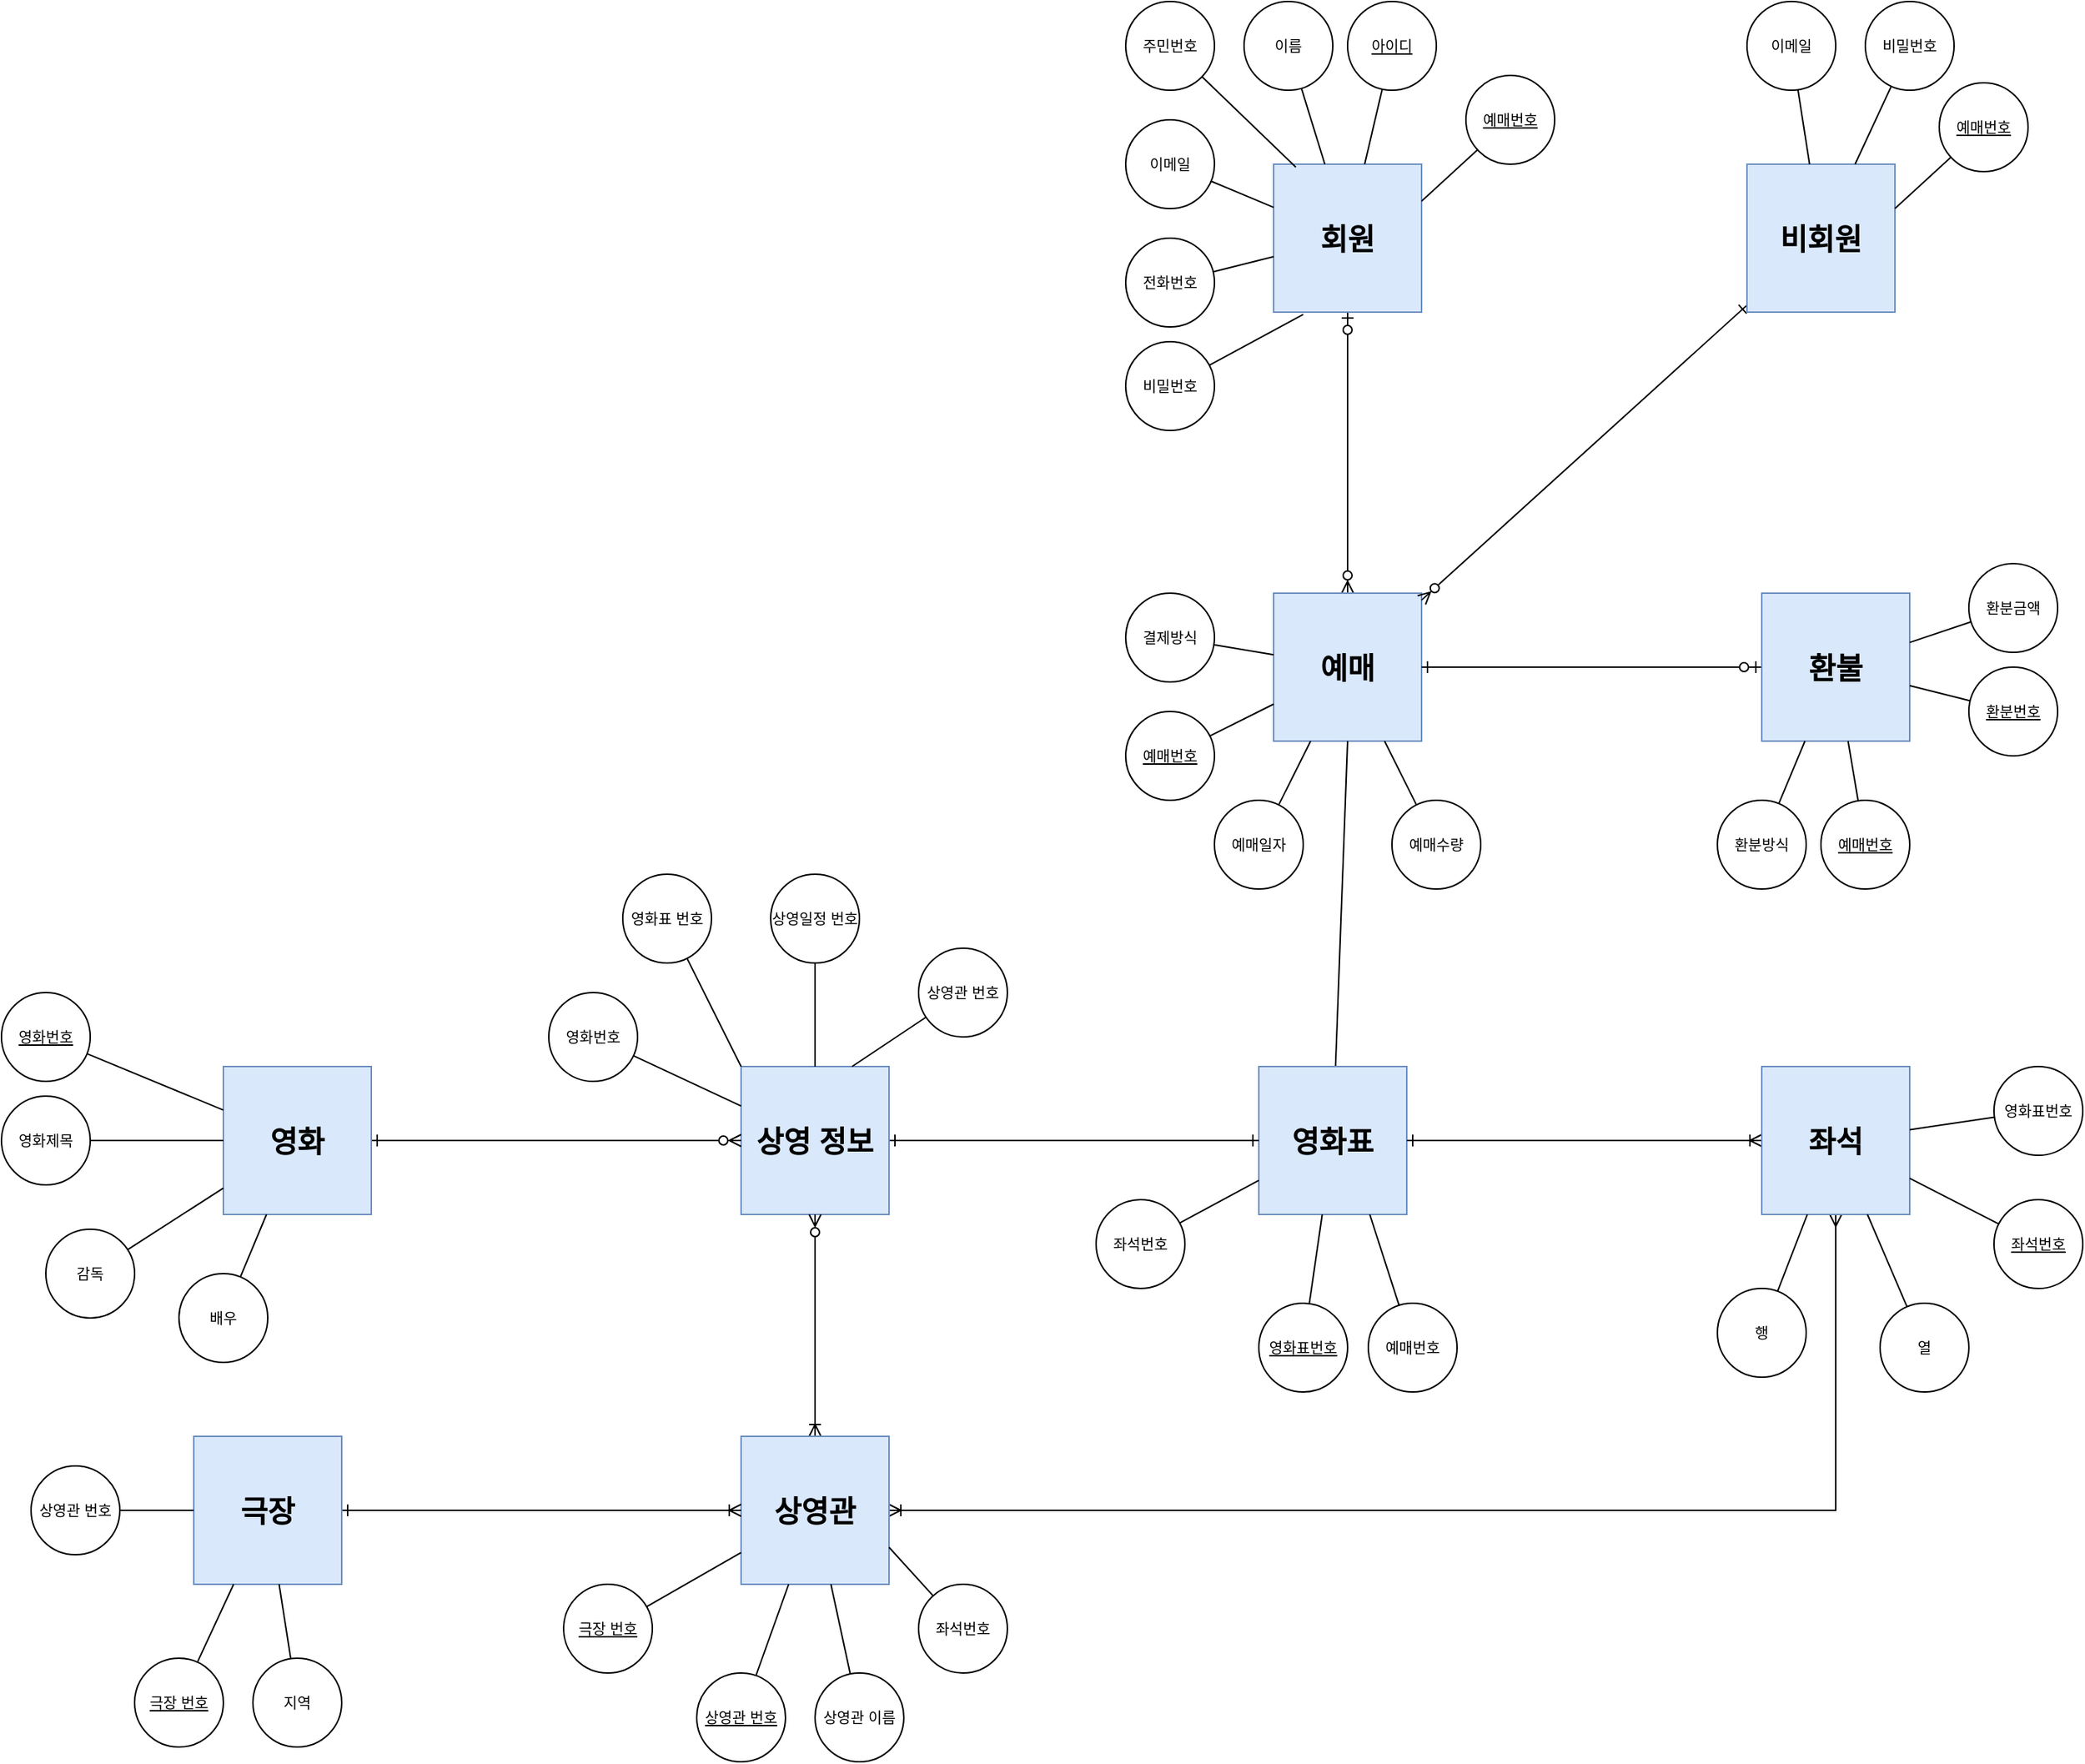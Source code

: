 <mxfile version="17.5.0" type="device"><diagram id="STWOtamlQGFITbDYelSs" name="Page-1"><mxGraphModel dx="2064" dy="663" grid="1" gridSize="10" guides="1" tooltips="1" connect="1" arrows="1" fold="1" page="1" pageScale="1" pageWidth="827" pageHeight="1169" math="0" shadow="0"><root><mxCell id="0"/><mxCell id="1" parent="0"/><mxCell id="BCXkPbG0icE-3IlQVyYx-29" style="edgeStyle=none;rounded=0;orthogonalLoop=1;jettySize=auto;html=1;fontSize=10;endArrow=ERzeroToMany;endFill=0;startArrow=ERzeroToOne;startFill=0;" edge="1" parent="1" source="BCXkPbG0icE-3IlQVyYx-1" target="BCXkPbG0icE-3IlQVyYx-15"><mxGeometry relative="1" as="geometry"/></mxCell><mxCell id="BCXkPbG0icE-3IlQVyYx-1" value="회원" style="whiteSpace=wrap;html=1;aspect=fixed;fillColor=#dae8fc;strokeColor=#6c8ebf;fontSize=20;fontStyle=1" vertex="1" parent="1"><mxGeometry x="320" y="330" width="100" height="100" as="geometry"/></mxCell><mxCell id="BCXkPbG0icE-3IlQVyYx-13" value="" style="edgeStyle=none;rounded=0;orthogonalLoop=1;jettySize=auto;html=1;fontSize=10;endArrow=none;endFill=0;" edge="1" parent="1" source="BCXkPbG0icE-3IlQVyYx-2" target="BCXkPbG0icE-3IlQVyYx-1"><mxGeometry relative="1" as="geometry"/></mxCell><mxCell id="BCXkPbG0icE-3IlQVyYx-2" value="이름" style="ellipse;whiteSpace=wrap;html=1;aspect=fixed;fontSize=10;" vertex="1" parent="1"><mxGeometry x="300" y="220" width="60" height="60" as="geometry"/></mxCell><mxCell id="BCXkPbG0icE-3IlQVyYx-14" value="" style="edgeStyle=none;rounded=0;orthogonalLoop=1;jettySize=auto;html=1;fontSize=10;endArrow=none;endFill=0;" edge="1" parent="1" source="BCXkPbG0icE-3IlQVyYx-3" target="BCXkPbG0icE-3IlQVyYx-1"><mxGeometry relative="1" as="geometry"/></mxCell><mxCell id="BCXkPbG0icE-3IlQVyYx-3" value="아이디" style="ellipse;whiteSpace=wrap;html=1;aspect=fixed;fontSize=10;fontStyle=4" vertex="1" parent="1"><mxGeometry x="370" y="220" width="60" height="60" as="geometry"/></mxCell><mxCell id="BCXkPbG0icE-3IlQVyYx-11" value="" style="edgeStyle=none;rounded=0;orthogonalLoop=1;jettySize=auto;html=1;fontSize=10;endArrow=none;endFill=0;" edge="1" parent="1" source="BCXkPbG0icE-3IlQVyYx-4"><mxGeometry relative="1" as="geometry"><mxPoint x="340" y="431.538" as="targetPoint"/></mxGeometry></mxCell><mxCell id="BCXkPbG0icE-3IlQVyYx-4" value="비밀번호" style="ellipse;whiteSpace=wrap;html=1;aspect=fixed;fontSize=10;" vertex="1" parent="1"><mxGeometry x="220" y="450" width="60" height="60" as="geometry"/></mxCell><mxCell id="BCXkPbG0icE-3IlQVyYx-12" value="" style="edgeStyle=none;rounded=0;orthogonalLoop=1;jettySize=auto;html=1;fontSize=10;endArrow=none;endFill=0;entryX=0.15;entryY=0.02;entryDx=0;entryDy=0;entryPerimeter=0;" edge="1" parent="1" source="BCXkPbG0icE-3IlQVyYx-5" target="BCXkPbG0icE-3IlQVyYx-1"><mxGeometry relative="1" as="geometry"/></mxCell><mxCell id="BCXkPbG0icE-3IlQVyYx-5" value="주민번호" style="ellipse;whiteSpace=wrap;html=1;aspect=fixed;fontSize=10;" vertex="1" parent="1"><mxGeometry x="220" y="220" width="60" height="60" as="geometry"/></mxCell><mxCell id="BCXkPbG0icE-3IlQVyYx-8" value="" style="rounded=0;orthogonalLoop=1;jettySize=auto;html=1;fontSize=10;endArrow=none;endFill=0;" edge="1" parent="1" source="BCXkPbG0icE-3IlQVyYx-6" target="BCXkPbG0icE-3IlQVyYx-1"><mxGeometry relative="1" as="geometry"/></mxCell><mxCell id="BCXkPbG0icE-3IlQVyYx-6" value="이메일" style="ellipse;whiteSpace=wrap;html=1;aspect=fixed;fontSize=10;" vertex="1" parent="1"><mxGeometry x="220" y="300" width="60" height="60" as="geometry"/></mxCell><mxCell id="BCXkPbG0icE-3IlQVyYx-9" value="" style="edgeStyle=none;rounded=0;orthogonalLoop=1;jettySize=auto;html=1;fontSize=10;endArrow=none;endFill=0;" edge="1" parent="1" source="BCXkPbG0icE-3IlQVyYx-7" target="BCXkPbG0icE-3IlQVyYx-1"><mxGeometry relative="1" as="geometry"/></mxCell><mxCell id="BCXkPbG0icE-3IlQVyYx-7" value="전화번호" style="ellipse;whiteSpace=wrap;html=1;aspect=fixed;fontSize=10;" vertex="1" parent="1"><mxGeometry x="220" y="380" width="60" height="60" as="geometry"/></mxCell><mxCell id="BCXkPbG0icE-3IlQVyYx-15" value="예매" style="whiteSpace=wrap;html=1;aspect=fixed;fillColor=#dae8fc;strokeColor=#6c8ebf;fontSize=20;fontStyle=1" vertex="1" parent="1"><mxGeometry x="320" y="620" width="100" height="100" as="geometry"/></mxCell><mxCell id="BCXkPbG0icE-3IlQVyYx-30" style="edgeStyle=none;rounded=0;orthogonalLoop=1;jettySize=auto;html=1;fontSize=10;endArrow=ERzeroToMany;endFill=0;startArrow=ERone;startFill=0;" edge="1" parent="1" source="BCXkPbG0icE-3IlQVyYx-16" target="BCXkPbG0icE-3IlQVyYx-15"><mxGeometry relative="1" as="geometry"/></mxCell><mxCell id="BCXkPbG0icE-3IlQVyYx-16" value="비회원" style="whiteSpace=wrap;html=1;aspect=fixed;fillColor=#dae8fc;strokeColor=#6c8ebf;fontSize=20;fontStyle=1" vertex="1" parent="1"><mxGeometry x="640" y="330" width="100" height="100" as="geometry"/></mxCell><mxCell id="BCXkPbG0icE-3IlQVyYx-19" value="" style="edgeStyle=none;rounded=0;orthogonalLoop=1;jettySize=auto;html=1;fontSize=10;endArrow=none;endFill=0;" edge="1" parent="1" source="BCXkPbG0icE-3IlQVyYx-17" target="BCXkPbG0icE-3IlQVyYx-16"><mxGeometry relative="1" as="geometry"/></mxCell><mxCell id="BCXkPbG0icE-3IlQVyYx-17" value="이메일" style="ellipse;whiteSpace=wrap;html=1;aspect=fixed;fontSize=10;" vertex="1" parent="1"><mxGeometry x="640" y="220" width="60" height="60" as="geometry"/></mxCell><mxCell id="BCXkPbG0icE-3IlQVyYx-20" value="" style="edgeStyle=none;rounded=0;orthogonalLoop=1;jettySize=auto;html=1;fontSize=10;endArrow=none;endFill=0;" edge="1" parent="1" source="BCXkPbG0icE-3IlQVyYx-18" target="BCXkPbG0icE-3IlQVyYx-16"><mxGeometry relative="1" as="geometry"/></mxCell><mxCell id="BCXkPbG0icE-3IlQVyYx-18" value="비밀번호" style="ellipse;whiteSpace=wrap;html=1;aspect=fixed;fontSize=10;" vertex="1" parent="1"><mxGeometry x="720" y="220" width="60" height="60" as="geometry"/></mxCell><mxCell id="BCXkPbG0icE-3IlQVyYx-25" value="" style="edgeStyle=none;rounded=0;orthogonalLoop=1;jettySize=auto;html=1;fontSize=10;endArrow=none;endFill=0;" edge="1" parent="1" source="BCXkPbG0icE-3IlQVyYx-21" target="BCXkPbG0icE-3IlQVyYx-15"><mxGeometry relative="1" as="geometry"/></mxCell><mxCell id="BCXkPbG0icE-3IlQVyYx-21" value="결제방식" style="ellipse;whiteSpace=wrap;html=1;aspect=fixed;fontSize=10;" vertex="1" parent="1"><mxGeometry x="220" y="620" width="60" height="60" as="geometry"/></mxCell><mxCell id="BCXkPbG0icE-3IlQVyYx-26" value="" style="edgeStyle=none;rounded=0;orthogonalLoop=1;jettySize=auto;html=1;fontSize=10;endArrow=none;endFill=0;" edge="1" parent="1" source="BCXkPbG0icE-3IlQVyYx-22" target="BCXkPbG0icE-3IlQVyYx-15"><mxGeometry relative="1" as="geometry"/></mxCell><mxCell id="BCXkPbG0icE-3IlQVyYx-22" value="예매번호" style="ellipse;whiteSpace=wrap;html=1;aspect=fixed;fontSize=10;fontStyle=4" vertex="1" parent="1"><mxGeometry x="220" y="700" width="60" height="60" as="geometry"/></mxCell><mxCell id="BCXkPbG0icE-3IlQVyYx-27" value="" style="edgeStyle=none;rounded=0;orthogonalLoop=1;jettySize=auto;html=1;fontSize=10;endArrow=none;endFill=0;" edge="1" parent="1" source="BCXkPbG0icE-3IlQVyYx-23" target="BCXkPbG0icE-3IlQVyYx-15"><mxGeometry relative="1" as="geometry"/></mxCell><mxCell id="BCXkPbG0icE-3IlQVyYx-23" value="예매일자" style="ellipse;whiteSpace=wrap;html=1;aspect=fixed;fontSize=10;fontStyle=0" vertex="1" parent="1"><mxGeometry x="280" y="760" width="60" height="60" as="geometry"/></mxCell><mxCell id="BCXkPbG0icE-3IlQVyYx-28" value="" style="edgeStyle=none;rounded=0;orthogonalLoop=1;jettySize=auto;html=1;fontSize=10;endArrow=none;endFill=0;" edge="1" parent="1" source="BCXkPbG0icE-3IlQVyYx-24" target="BCXkPbG0icE-3IlQVyYx-15"><mxGeometry relative="1" as="geometry"/></mxCell><mxCell id="BCXkPbG0icE-3IlQVyYx-24" value="예매수량" style="ellipse;whiteSpace=wrap;html=1;aspect=fixed;fontSize=10;fontStyle=0" vertex="1" parent="1"><mxGeometry x="400" y="760" width="60" height="60" as="geometry"/></mxCell><mxCell id="BCXkPbG0icE-3IlQVyYx-32" value="" style="edgeStyle=none;rounded=0;orthogonalLoop=1;jettySize=auto;html=1;fontSize=10;startArrow=none;startFill=0;endArrow=none;endFill=0;entryX=1;entryY=0.25;entryDx=0;entryDy=0;" edge="1" parent="1" source="BCXkPbG0icE-3IlQVyYx-31" target="BCXkPbG0icE-3IlQVyYx-1"><mxGeometry relative="1" as="geometry"/></mxCell><mxCell id="BCXkPbG0icE-3IlQVyYx-31" value="예매번호" style="ellipse;whiteSpace=wrap;html=1;aspect=fixed;fontSize=10;fontStyle=4" vertex="1" parent="1"><mxGeometry x="450" y="270" width="60" height="60" as="geometry"/></mxCell><mxCell id="BCXkPbG0icE-3IlQVyYx-33" value="" style="edgeStyle=none;rounded=0;orthogonalLoop=1;jettySize=auto;html=1;fontSize=10;startArrow=none;startFill=0;endArrow=none;endFill=0;entryX=1;entryY=0.25;entryDx=0;entryDy=0;" edge="1" source="BCXkPbG0icE-3IlQVyYx-34" parent="1"><mxGeometry relative="1" as="geometry"><mxPoint x="740" y="360" as="targetPoint"/></mxGeometry></mxCell><mxCell id="BCXkPbG0icE-3IlQVyYx-34" value="예매번호" style="ellipse;whiteSpace=wrap;html=1;aspect=fixed;fontSize=10;fontStyle=4" vertex="1" parent="1"><mxGeometry x="770" y="275" width="60" height="60" as="geometry"/></mxCell><mxCell id="BCXkPbG0icE-3IlQVyYx-42" style="edgeStyle=none;rounded=0;orthogonalLoop=1;jettySize=auto;html=1;entryX=1;entryY=0.5;entryDx=0;entryDy=0;fontSize=10;startArrow=ERzeroToOne;startFill=0;endArrow=ERone;endFill=0;" edge="1" parent="1" source="BCXkPbG0icE-3IlQVyYx-35" target="BCXkPbG0icE-3IlQVyYx-15"><mxGeometry relative="1" as="geometry"/></mxCell><mxCell id="BCXkPbG0icE-3IlQVyYx-35" value="환불" style="whiteSpace=wrap;html=1;aspect=fixed;fillColor=#dae8fc;strokeColor=#6c8ebf;fontSize=20;fontStyle=1" vertex="1" parent="1"><mxGeometry x="650" y="620" width="100" height="100" as="geometry"/></mxCell><mxCell id="BCXkPbG0icE-3IlQVyYx-39" value="" style="edgeStyle=none;rounded=0;orthogonalLoop=1;jettySize=auto;html=1;fontSize=10;startArrow=none;startFill=0;endArrow=none;endFill=0;" edge="1" parent="1" source="BCXkPbG0icE-3IlQVyYx-36" target="BCXkPbG0icE-3IlQVyYx-35"><mxGeometry relative="1" as="geometry"/></mxCell><mxCell id="BCXkPbG0icE-3IlQVyYx-36" value="환분번호" style="ellipse;whiteSpace=wrap;html=1;aspect=fixed;fontSize=10;fontStyle=4" vertex="1" parent="1"><mxGeometry x="790" y="670" width="60" height="60" as="geometry"/></mxCell><mxCell id="BCXkPbG0icE-3IlQVyYx-40" value="" style="edgeStyle=none;rounded=0;orthogonalLoop=1;jettySize=auto;html=1;fontSize=10;startArrow=none;startFill=0;endArrow=none;endFill=0;" edge="1" parent="1" source="BCXkPbG0icE-3IlQVyYx-37" target="BCXkPbG0icE-3IlQVyYx-35"><mxGeometry relative="1" as="geometry"/></mxCell><mxCell id="BCXkPbG0icE-3IlQVyYx-37" value="환분금액" style="ellipse;whiteSpace=wrap;html=1;aspect=fixed;fontSize=10;fontStyle=0" vertex="1" parent="1"><mxGeometry x="790" y="600" width="60" height="60" as="geometry"/></mxCell><mxCell id="BCXkPbG0icE-3IlQVyYx-41" value="" style="edgeStyle=none;rounded=0;orthogonalLoop=1;jettySize=auto;html=1;fontSize=10;startArrow=none;startFill=0;endArrow=none;endFill=0;" edge="1" parent="1" source="BCXkPbG0icE-3IlQVyYx-38" target="BCXkPbG0icE-3IlQVyYx-35"><mxGeometry relative="1" as="geometry"/></mxCell><mxCell id="BCXkPbG0icE-3IlQVyYx-38" value="환분방식" style="ellipse;whiteSpace=wrap;html=1;aspect=fixed;fontSize=10;fontStyle=0" vertex="1" parent="1"><mxGeometry x="620" y="760" width="60" height="60" as="geometry"/></mxCell><mxCell id="BCXkPbG0icE-3IlQVyYx-49" value="" style="edgeStyle=none;rounded=0;orthogonalLoop=1;jettySize=auto;html=1;fontSize=10;startArrow=none;startFill=0;endArrow=none;endFill=0;" edge="1" parent="1" source="BCXkPbG0icE-3IlQVyYx-43" target="BCXkPbG0icE-3IlQVyYx-35"><mxGeometry relative="1" as="geometry"/></mxCell><mxCell id="BCXkPbG0icE-3IlQVyYx-43" value="예매번호" style="ellipse;whiteSpace=wrap;html=1;aspect=fixed;fontSize=10;fontStyle=4" vertex="1" parent="1"><mxGeometry x="690" y="760" width="60" height="60" as="geometry"/></mxCell><mxCell id="BCXkPbG0icE-3IlQVyYx-57" style="edgeStyle=none;rounded=0;orthogonalLoop=1;jettySize=auto;html=1;entryX=0.5;entryY=1;entryDx=0;entryDy=0;fontSize=10;startArrow=none;startFill=0;endArrow=none;endFill=0;" edge="1" parent="1" source="BCXkPbG0icE-3IlQVyYx-50" target="BCXkPbG0icE-3IlQVyYx-15"><mxGeometry relative="1" as="geometry"/></mxCell><mxCell id="BCXkPbG0icE-3IlQVyYx-50" value="영화표" style="whiteSpace=wrap;html=1;aspect=fixed;fillColor=#dae8fc;strokeColor=#6c8ebf;fontSize=20;fontStyle=1" vertex="1" parent="1"><mxGeometry x="310" y="940" width="100" height="100" as="geometry"/></mxCell><mxCell id="BCXkPbG0icE-3IlQVyYx-54" value="" style="edgeStyle=none;rounded=0;orthogonalLoop=1;jettySize=auto;html=1;fontSize=10;startArrow=none;startFill=0;endArrow=none;endFill=0;" edge="1" parent="1" source="BCXkPbG0icE-3IlQVyYx-51" target="BCXkPbG0icE-3IlQVyYx-50"><mxGeometry relative="1" as="geometry"/></mxCell><mxCell id="BCXkPbG0icE-3IlQVyYx-51" value="영화표번호" style="ellipse;whiteSpace=wrap;html=1;aspect=fixed;fontSize=10;fontStyle=4" vertex="1" parent="1"><mxGeometry x="310" y="1100" width="60" height="60" as="geometry"/></mxCell><mxCell id="BCXkPbG0icE-3IlQVyYx-55" value="" style="edgeStyle=none;rounded=0;orthogonalLoop=1;jettySize=auto;html=1;fontSize=10;startArrow=none;startFill=0;endArrow=none;endFill=0;entryX=0.75;entryY=1;entryDx=0;entryDy=0;" edge="1" parent="1" source="BCXkPbG0icE-3IlQVyYx-52" target="BCXkPbG0icE-3IlQVyYx-50"><mxGeometry relative="1" as="geometry"/></mxCell><mxCell id="BCXkPbG0icE-3IlQVyYx-52" value="예매번호" style="ellipse;whiteSpace=wrap;html=1;aspect=fixed;fontSize=10;fontStyle=0" vertex="1" parent="1"><mxGeometry x="384" y="1100" width="60" height="60" as="geometry"/></mxCell><mxCell id="BCXkPbG0icE-3IlQVyYx-56" value="" style="edgeStyle=none;rounded=0;orthogonalLoop=1;jettySize=auto;html=1;fontSize=10;startArrow=none;startFill=0;endArrow=none;endFill=0;" edge="1" parent="1" source="BCXkPbG0icE-3IlQVyYx-53" target="BCXkPbG0icE-3IlQVyYx-50"><mxGeometry relative="1" as="geometry"/></mxCell><mxCell id="BCXkPbG0icE-3IlQVyYx-53" value="좌석번호" style="ellipse;whiteSpace=wrap;html=1;aspect=fixed;fontSize=10;fontStyle=0" vertex="1" parent="1"><mxGeometry x="200" y="1030" width="60" height="60" as="geometry"/></mxCell><mxCell id="BCXkPbG0icE-3IlQVyYx-67" style="edgeStyle=none;rounded=0;orthogonalLoop=1;jettySize=auto;html=1;entryX=1;entryY=0.5;entryDx=0;entryDy=0;fontSize=10;startArrow=ERoneToMany;startFill=0;endArrow=ERone;endFill=0;" edge="1" parent="1" source="BCXkPbG0icE-3IlQVyYx-58" target="BCXkPbG0icE-3IlQVyYx-50"><mxGeometry relative="1" as="geometry"/></mxCell><mxCell id="BCXkPbG0icE-3IlQVyYx-106" style="edgeStyle=orthogonalEdgeStyle;rounded=0;orthogonalLoop=1;jettySize=auto;html=1;fontSize=10;startArrow=ERmany;startFill=0;endArrow=ERoneToMany;endFill=0;" edge="1" parent="1" source="BCXkPbG0icE-3IlQVyYx-58" target="BCXkPbG0icE-3IlQVyYx-70"><mxGeometry relative="1" as="geometry"><Array as="points"><mxPoint x="700" y="1240"/></Array></mxGeometry></mxCell><mxCell id="BCXkPbG0icE-3IlQVyYx-58" value="좌석" style="whiteSpace=wrap;html=1;aspect=fixed;fillColor=#dae8fc;strokeColor=#6c8ebf;fontSize=20;fontStyle=1" vertex="1" parent="1"><mxGeometry x="650" y="940" width="100" height="100" as="geometry"/></mxCell><mxCell id="BCXkPbG0icE-3IlQVyYx-60" value="" style="edgeStyle=none;rounded=0;orthogonalLoop=1;jettySize=auto;html=1;fontSize=10;startArrow=none;startFill=0;endArrow=none;endFill=0;" edge="1" parent="1" source="BCXkPbG0icE-3IlQVyYx-59" target="BCXkPbG0icE-3IlQVyYx-58"><mxGeometry relative="1" as="geometry"/></mxCell><mxCell id="BCXkPbG0icE-3IlQVyYx-59" value="좌석번호" style="ellipse;whiteSpace=wrap;html=1;aspect=fixed;fontSize=10;fontStyle=4" vertex="1" parent="1"><mxGeometry x="807" y="1030" width="60" height="60" as="geometry"/></mxCell><mxCell id="BCXkPbG0icE-3IlQVyYx-63" value="" style="edgeStyle=none;rounded=0;orthogonalLoop=1;jettySize=auto;html=1;fontSize=10;startArrow=none;startFill=0;endArrow=none;endFill=0;" edge="1" parent="1" source="BCXkPbG0icE-3IlQVyYx-61" target="BCXkPbG0icE-3IlQVyYx-58"><mxGeometry relative="1" as="geometry"/></mxCell><mxCell id="BCXkPbG0icE-3IlQVyYx-61" value="행" style="ellipse;whiteSpace=wrap;html=1;aspect=fixed;fontSize=10;fontStyle=0" vertex="1" parent="1"><mxGeometry x="620" y="1090" width="60" height="60" as="geometry"/></mxCell><mxCell id="BCXkPbG0icE-3IlQVyYx-64" value="" style="edgeStyle=none;rounded=0;orthogonalLoop=1;jettySize=auto;html=1;fontSize=10;startArrow=none;startFill=0;endArrow=none;endFill=0;" edge="1" parent="1" source="BCXkPbG0icE-3IlQVyYx-62" target="BCXkPbG0icE-3IlQVyYx-58"><mxGeometry relative="1" as="geometry"/></mxCell><mxCell id="BCXkPbG0icE-3IlQVyYx-62" value="열" style="ellipse;whiteSpace=wrap;html=1;aspect=fixed;fontSize=10;fontStyle=0" vertex="1" parent="1"><mxGeometry x="730" y="1100" width="60" height="60" as="geometry"/></mxCell><mxCell id="BCXkPbG0icE-3IlQVyYx-66" value="" style="edgeStyle=none;rounded=0;orthogonalLoop=1;jettySize=auto;html=1;fontSize=10;startArrow=none;startFill=0;endArrow=none;endFill=0;" edge="1" parent="1" source="BCXkPbG0icE-3IlQVyYx-65" target="BCXkPbG0icE-3IlQVyYx-58"><mxGeometry relative="1" as="geometry"/></mxCell><mxCell id="BCXkPbG0icE-3IlQVyYx-65" value="영화표번호" style="ellipse;whiteSpace=wrap;html=1;aspect=fixed;fontSize=10;fontStyle=0" vertex="1" parent="1"><mxGeometry x="807" y="940" width="60" height="60" as="geometry"/></mxCell><mxCell id="BCXkPbG0icE-3IlQVyYx-80" style="edgeStyle=none;rounded=0;orthogonalLoop=1;jettySize=auto;html=1;entryX=0;entryY=0.5;entryDx=0;entryDy=0;fontSize=10;startArrow=ERone;startFill=0;endArrow=ERone;endFill=0;" edge="1" parent="1" source="BCXkPbG0icE-3IlQVyYx-68" target="BCXkPbG0icE-3IlQVyYx-50"><mxGeometry relative="1" as="geometry"/></mxCell><mxCell id="BCXkPbG0icE-3IlQVyYx-68" value="상영 정보" style="whiteSpace=wrap;html=1;aspect=fixed;fillColor=#dae8fc;strokeColor=#6c8ebf;fontSize=20;fontStyle=1" vertex="1" parent="1"><mxGeometry x="-40" y="940" width="100" height="100" as="geometry"/></mxCell><mxCell id="BCXkPbG0icE-3IlQVyYx-81" style="edgeStyle=none;rounded=0;orthogonalLoop=1;jettySize=auto;html=1;entryX=0;entryY=0.5;entryDx=0;entryDy=0;fontSize=10;startArrow=ERone;startFill=0;endArrow=ERzeroToMany;endFill=0;" edge="1" parent="1" source="BCXkPbG0icE-3IlQVyYx-69" target="BCXkPbG0icE-3IlQVyYx-68"><mxGeometry relative="1" as="geometry"/></mxCell><mxCell id="BCXkPbG0icE-3IlQVyYx-69" value="영화" style="whiteSpace=wrap;html=1;aspect=fixed;fillColor=#dae8fc;strokeColor=#6c8ebf;fontSize=20;fontStyle=1" vertex="1" parent="1"><mxGeometry x="-390" y="940" width="100" height="100" as="geometry"/></mxCell><mxCell id="BCXkPbG0icE-3IlQVyYx-91" style="edgeStyle=none;rounded=0;orthogonalLoop=1;jettySize=auto;html=1;entryX=0.5;entryY=1;entryDx=0;entryDy=0;fontSize=10;startArrow=ERoneToMany;startFill=0;endArrow=ERzeroToMany;endFill=0;" edge="1" parent="1" source="BCXkPbG0icE-3IlQVyYx-70" target="BCXkPbG0icE-3IlQVyYx-68"><mxGeometry relative="1" as="geometry"/></mxCell><mxCell id="BCXkPbG0icE-3IlQVyYx-70" value="상영관" style="whiteSpace=wrap;html=1;aspect=fixed;fillColor=#dae8fc;strokeColor=#6c8ebf;fontSize=20;fontStyle=1" vertex="1" parent="1"><mxGeometry x="-40" y="1190" width="100" height="100" as="geometry"/></mxCell><mxCell id="BCXkPbG0icE-3IlQVyYx-77" value="" style="edgeStyle=none;rounded=0;orthogonalLoop=1;jettySize=auto;html=1;fontSize=10;startArrow=none;startFill=0;endArrow=none;endFill=0;entryX=0;entryY=0;entryDx=0;entryDy=0;" edge="1" parent="1" source="BCXkPbG0icE-3IlQVyYx-71" target="BCXkPbG0icE-3IlQVyYx-68"><mxGeometry relative="1" as="geometry"/></mxCell><mxCell id="BCXkPbG0icE-3IlQVyYx-71" value="영화표 번호" style="ellipse;whiteSpace=wrap;html=1;aspect=fixed;fontSize=10;fontStyle=0" vertex="1" parent="1"><mxGeometry x="-120" y="810" width="60" height="60" as="geometry"/></mxCell><mxCell id="BCXkPbG0icE-3IlQVyYx-78" value="" style="edgeStyle=none;rounded=0;orthogonalLoop=1;jettySize=auto;html=1;fontSize=10;startArrow=none;startFill=0;endArrow=none;endFill=0;" edge="1" parent="1" source="BCXkPbG0icE-3IlQVyYx-72" target="BCXkPbG0icE-3IlQVyYx-68"><mxGeometry relative="1" as="geometry"/></mxCell><mxCell id="BCXkPbG0icE-3IlQVyYx-72" value="상영일정 번호" style="ellipse;whiteSpace=wrap;html=1;aspect=fixed;fontSize=10;fontStyle=0" vertex="1" parent="1"><mxGeometry x="-20" y="810" width="60" height="60" as="geometry"/></mxCell><mxCell id="BCXkPbG0icE-3IlQVyYx-79" value="" style="edgeStyle=none;rounded=0;orthogonalLoop=1;jettySize=auto;html=1;fontSize=10;startArrow=none;startFill=0;endArrow=none;endFill=0;entryX=0.75;entryY=0;entryDx=0;entryDy=0;" edge="1" parent="1" source="BCXkPbG0icE-3IlQVyYx-73" target="BCXkPbG0icE-3IlQVyYx-68"><mxGeometry relative="1" as="geometry"/></mxCell><mxCell id="BCXkPbG0icE-3IlQVyYx-73" value="상영관 번호" style="ellipse;whiteSpace=wrap;html=1;aspect=fixed;fontSize=10;fontStyle=0" vertex="1" parent="1"><mxGeometry x="80" y="860" width="60" height="60" as="geometry"/></mxCell><mxCell id="BCXkPbG0icE-3IlQVyYx-75" value="" style="edgeStyle=none;rounded=0;orthogonalLoop=1;jettySize=auto;html=1;fontSize=10;startArrow=none;startFill=0;endArrow=none;endFill=0;" edge="1" parent="1" source="BCXkPbG0icE-3IlQVyYx-74" target="BCXkPbG0icE-3IlQVyYx-68"><mxGeometry relative="1" as="geometry"/></mxCell><mxCell id="BCXkPbG0icE-3IlQVyYx-74" value="영화번호" style="ellipse;whiteSpace=wrap;html=1;aspect=fixed;fontSize=10;fontStyle=0" vertex="1" parent="1"><mxGeometry x="-170" y="890" width="60" height="60" as="geometry"/></mxCell><mxCell id="BCXkPbG0icE-3IlQVyYx-84" value="" style="edgeStyle=none;rounded=0;orthogonalLoop=1;jettySize=auto;html=1;fontSize=10;startArrow=none;startFill=0;endArrow=none;endFill=0;" edge="1" parent="1" source="BCXkPbG0icE-3IlQVyYx-83" target="BCXkPbG0icE-3IlQVyYx-69"><mxGeometry relative="1" as="geometry"/></mxCell><mxCell id="BCXkPbG0icE-3IlQVyYx-83" value="영화번호" style="ellipse;whiteSpace=wrap;html=1;aspect=fixed;fontSize=10;fontStyle=4" vertex="1" parent="1"><mxGeometry x="-540" y="890" width="60" height="60" as="geometry"/></mxCell><mxCell id="BCXkPbG0icE-3IlQVyYx-88" value="" style="edgeStyle=none;rounded=0;orthogonalLoop=1;jettySize=auto;html=1;fontSize=10;startArrow=none;startFill=0;endArrow=none;endFill=0;" edge="1" parent="1" source="BCXkPbG0icE-3IlQVyYx-85" target="BCXkPbG0icE-3IlQVyYx-69"><mxGeometry relative="1" as="geometry"/></mxCell><mxCell id="BCXkPbG0icE-3IlQVyYx-85" value="영화제목" style="ellipse;whiteSpace=wrap;html=1;aspect=fixed;fontSize=10;fontStyle=0" vertex="1" parent="1"><mxGeometry x="-540" y="960" width="60" height="60" as="geometry"/></mxCell><mxCell id="BCXkPbG0icE-3IlQVyYx-89" value="" style="edgeStyle=none;rounded=0;orthogonalLoop=1;jettySize=auto;html=1;fontSize=10;startArrow=none;startFill=0;endArrow=none;endFill=0;" edge="1" parent="1" source="BCXkPbG0icE-3IlQVyYx-86" target="BCXkPbG0icE-3IlQVyYx-69"><mxGeometry relative="1" as="geometry"><mxPoint x="-400" y="1030" as="targetPoint"/></mxGeometry></mxCell><mxCell id="BCXkPbG0icE-3IlQVyYx-86" value="감독" style="ellipse;whiteSpace=wrap;html=1;aspect=fixed;fontSize=10;fontStyle=0" vertex="1" parent="1"><mxGeometry x="-510" y="1050" width="60" height="60" as="geometry"/></mxCell><mxCell id="BCXkPbG0icE-3IlQVyYx-90" value="" style="edgeStyle=none;rounded=0;orthogonalLoop=1;jettySize=auto;html=1;fontSize=10;startArrow=none;startFill=0;endArrow=none;endFill=0;" edge="1" parent="1" source="BCXkPbG0icE-3IlQVyYx-87" target="BCXkPbG0icE-3IlQVyYx-69"><mxGeometry relative="1" as="geometry"/></mxCell><mxCell id="BCXkPbG0icE-3IlQVyYx-87" value="배우" style="ellipse;whiteSpace=wrap;html=1;aspect=fixed;fontSize=10;fontStyle=0" vertex="1" parent="1"><mxGeometry x="-420" y="1080" width="60" height="60" as="geometry"/></mxCell><mxCell id="BCXkPbG0icE-3IlQVyYx-93" value="" style="edgeStyle=none;rounded=0;orthogonalLoop=1;jettySize=auto;html=1;fontSize=10;startArrow=none;startFill=0;endArrow=none;endFill=0;" edge="1" parent="1" source="BCXkPbG0icE-3IlQVyYx-92" target="BCXkPbG0icE-3IlQVyYx-70"><mxGeometry relative="1" as="geometry"><mxPoint x="-20" y="1300" as="targetPoint"/></mxGeometry></mxCell><mxCell id="BCXkPbG0icE-3IlQVyYx-92" value="상영관 번호" style="ellipse;whiteSpace=wrap;html=1;aspect=fixed;fontSize=10;fontStyle=4" vertex="1" parent="1"><mxGeometry x="-70" y="1350" width="60" height="60" as="geometry"/></mxCell><mxCell id="BCXkPbG0icE-3IlQVyYx-96" value="" style="edgeStyle=none;rounded=0;orthogonalLoop=1;jettySize=auto;html=1;fontSize=10;startArrow=none;startFill=0;endArrow=none;endFill=0;" edge="1" parent="1" source="BCXkPbG0icE-3IlQVyYx-94" target="BCXkPbG0icE-3IlQVyYx-70"><mxGeometry relative="1" as="geometry"/></mxCell><mxCell id="BCXkPbG0icE-3IlQVyYx-94" value="상영관 이름" style="ellipse;whiteSpace=wrap;html=1;aspect=fixed;fontSize=10;fontStyle=0" vertex="1" parent="1"><mxGeometry x="10" y="1350" width="60" height="60" as="geometry"/></mxCell><mxCell id="BCXkPbG0icE-3IlQVyYx-97" value="" style="edgeStyle=none;rounded=0;orthogonalLoop=1;jettySize=auto;html=1;fontSize=10;startArrow=none;startFill=0;endArrow=none;endFill=0;entryX=1;entryY=0.75;entryDx=0;entryDy=0;" edge="1" parent="1" source="BCXkPbG0icE-3IlQVyYx-95" target="BCXkPbG0icE-3IlQVyYx-70"><mxGeometry relative="1" as="geometry"/></mxCell><mxCell id="BCXkPbG0icE-3IlQVyYx-95" value="좌석번호" style="ellipse;whiteSpace=wrap;html=1;aspect=fixed;fontSize=10;fontStyle=0" vertex="1" parent="1"><mxGeometry x="80" y="1290" width="60" height="60" as="geometry"/></mxCell><mxCell id="BCXkPbG0icE-3IlQVyYx-99" style="edgeStyle=none;rounded=0;orthogonalLoop=1;jettySize=auto;html=1;fontSize=10;startArrow=ERone;startFill=0;endArrow=ERoneToMany;endFill=0;" edge="1" parent="1" source="BCXkPbG0icE-3IlQVyYx-98" target="BCXkPbG0icE-3IlQVyYx-70"><mxGeometry relative="1" as="geometry"/></mxCell><mxCell id="BCXkPbG0icE-3IlQVyYx-98" value="극장" style="whiteSpace=wrap;html=1;aspect=fixed;fillColor=#dae8fc;strokeColor=#6c8ebf;fontSize=20;fontStyle=1" vertex="1" parent="1"><mxGeometry x="-410" y="1190" width="100" height="100" as="geometry"/></mxCell><mxCell id="BCXkPbG0icE-3IlQVyYx-101" value="" style="edgeStyle=none;rounded=0;orthogonalLoop=1;jettySize=auto;html=1;fontSize=10;startArrow=none;startFill=0;endArrow=none;endFill=0;" edge="1" parent="1" source="BCXkPbG0icE-3IlQVyYx-100" target="BCXkPbG0icE-3IlQVyYx-98"><mxGeometry relative="1" as="geometry"/></mxCell><mxCell id="BCXkPbG0icE-3IlQVyYx-100" value="극장 번호" style="ellipse;whiteSpace=wrap;html=1;aspect=fixed;fontSize=10;fontStyle=4" vertex="1" parent="1"><mxGeometry x="-450" y="1340" width="60" height="60" as="geometry"/></mxCell><mxCell id="BCXkPbG0icE-3IlQVyYx-103" value="" style="edgeStyle=none;rounded=0;orthogonalLoop=1;jettySize=auto;html=1;fontSize=10;startArrow=none;startFill=0;endArrow=none;endFill=0;" edge="1" parent="1" source="BCXkPbG0icE-3IlQVyYx-102" target="BCXkPbG0icE-3IlQVyYx-98"><mxGeometry relative="1" as="geometry"/></mxCell><mxCell id="BCXkPbG0icE-3IlQVyYx-102" value="상영관 번호" style="ellipse;whiteSpace=wrap;html=1;aspect=fixed;fontSize=10;fontStyle=0" vertex="1" parent="1"><mxGeometry x="-520" y="1210" width="60" height="60" as="geometry"/></mxCell><mxCell id="BCXkPbG0icE-3IlQVyYx-105" value="" style="edgeStyle=none;rounded=0;orthogonalLoop=1;jettySize=auto;html=1;fontSize=10;startArrow=none;startFill=0;endArrow=none;endFill=0;" edge="1" parent="1" source="BCXkPbG0icE-3IlQVyYx-104" target="BCXkPbG0icE-3IlQVyYx-98"><mxGeometry relative="1" as="geometry"/></mxCell><mxCell id="BCXkPbG0icE-3IlQVyYx-104" value="지역" style="ellipse;whiteSpace=wrap;html=1;aspect=fixed;fontSize=10;fontStyle=0" vertex="1" parent="1"><mxGeometry x="-370" y="1340" width="60" height="60" as="geometry"/></mxCell><mxCell id="BCXkPbG0icE-3IlQVyYx-108" value="" style="rounded=0;orthogonalLoop=1;jettySize=auto;html=1;fontSize=10;startArrow=none;startFill=0;endArrow=none;endFill=0;" edge="1" parent="1" source="BCXkPbG0icE-3IlQVyYx-107" target="BCXkPbG0icE-3IlQVyYx-70"><mxGeometry relative="1" as="geometry"/></mxCell><mxCell id="BCXkPbG0icE-3IlQVyYx-107" value="극장 번호" style="ellipse;whiteSpace=wrap;html=1;aspect=fixed;fontSize=10;fontStyle=4" vertex="1" parent="1"><mxGeometry x="-160" y="1290" width="60" height="60" as="geometry"/></mxCell></root></mxGraphModel></diagram></mxfile>